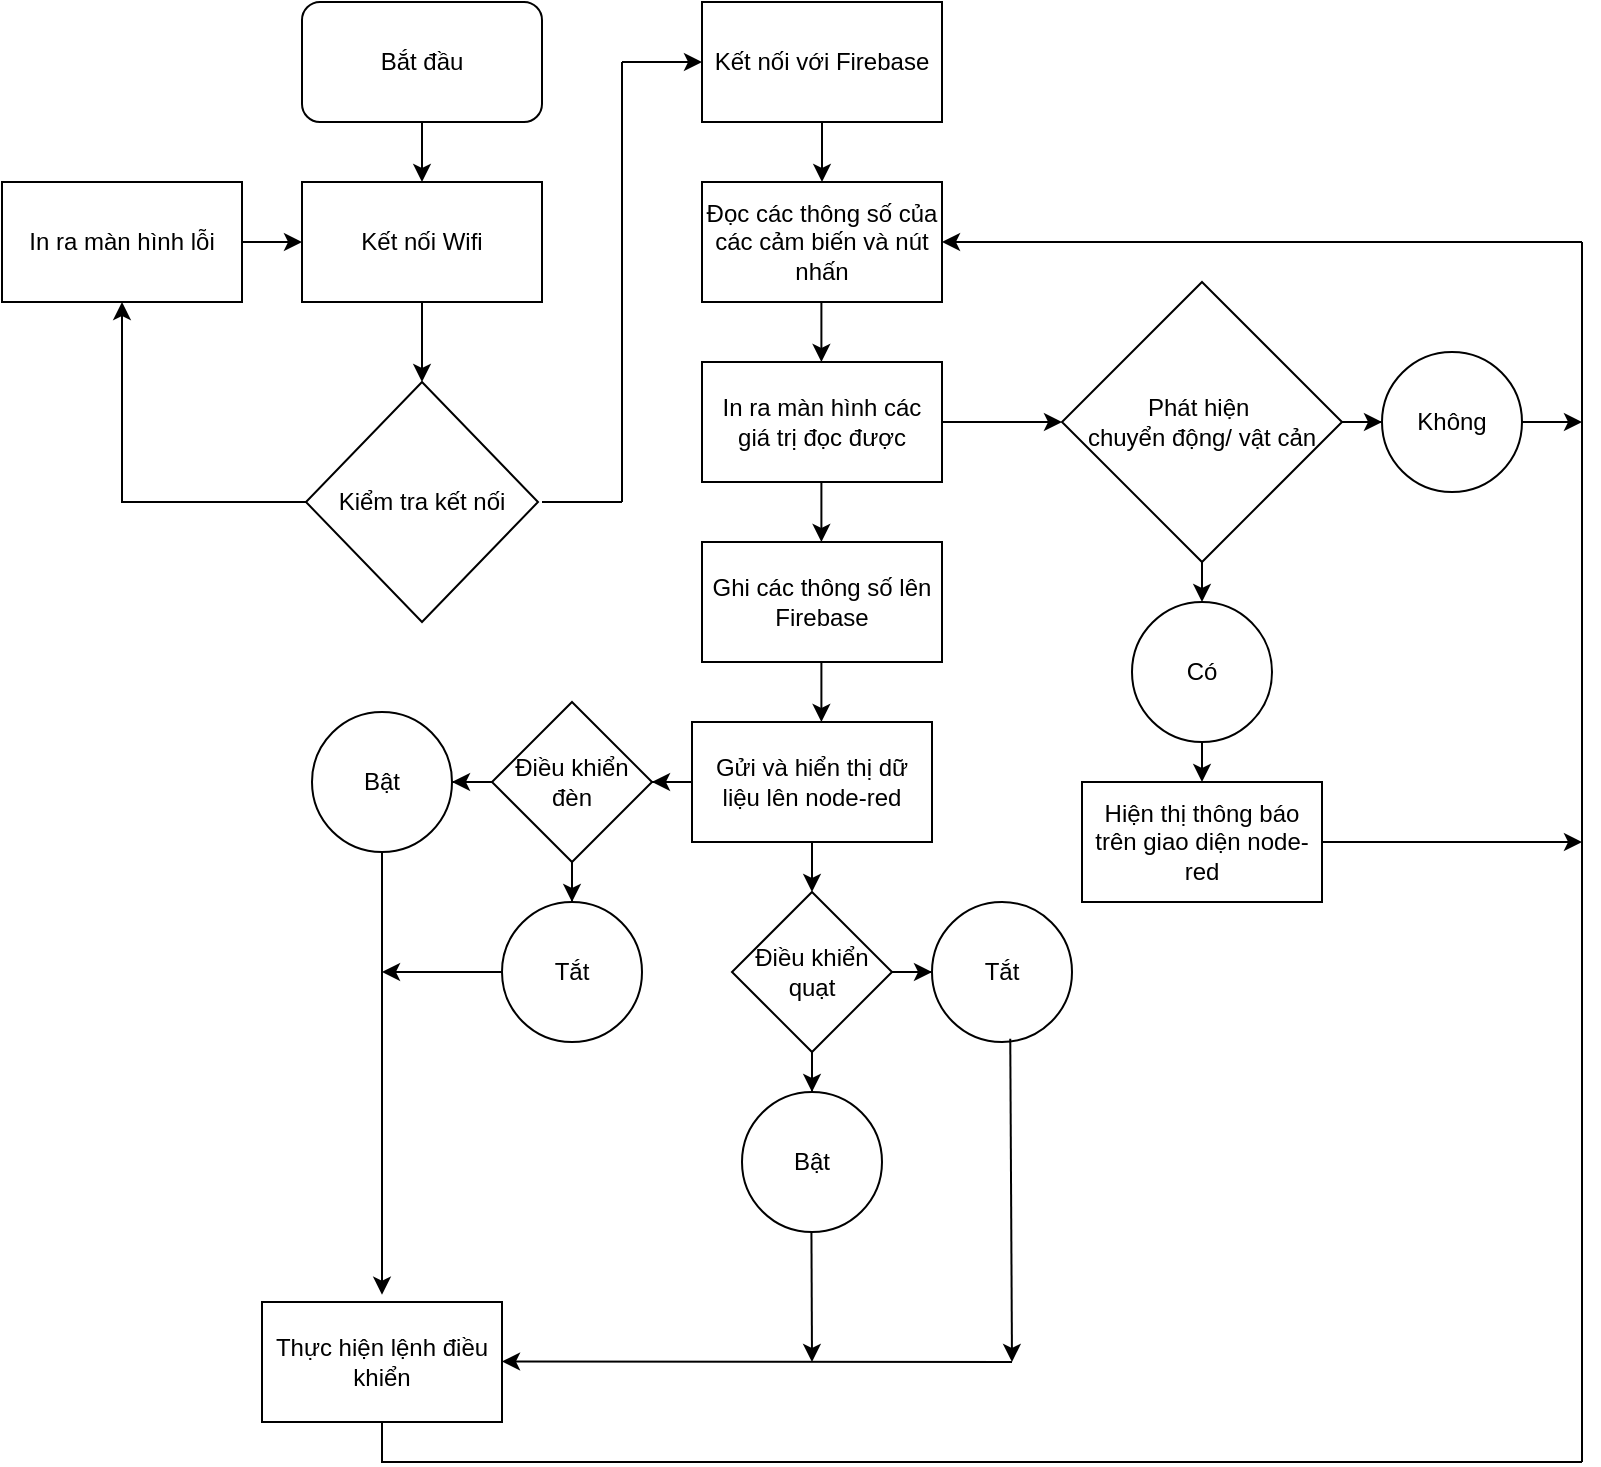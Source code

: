 <mxfile version="24.1.0" type="device">
  <diagram id="C5RBs43oDa-KdzZeNtuy" name="Page-1">
    <mxGraphModel dx="1715" dy="826" grid="1" gridSize="10" guides="1" tooltips="1" connect="1" arrows="1" fold="1" page="1" pageScale="1" pageWidth="827" pageHeight="1169" math="0" shadow="0">
      <root>
        <mxCell id="WIyWlLk6GJQsqaUBKTNV-0" />
        <mxCell id="WIyWlLk6GJQsqaUBKTNV-1" parent="WIyWlLk6GJQsqaUBKTNV-0" />
        <mxCell id="nlkBwpjgUUS3GjmWDhuW-20" value="" style="edgeStyle=orthogonalEdgeStyle;rounded=0;orthogonalLoop=1;jettySize=auto;html=1;" edge="1" parent="WIyWlLk6GJQsqaUBKTNV-1" source="nlkBwpjgUUS3GjmWDhuW-0" target="nlkBwpjgUUS3GjmWDhuW-1">
          <mxGeometry relative="1" as="geometry" />
        </mxCell>
        <mxCell id="nlkBwpjgUUS3GjmWDhuW-0" value="Bắt đầu" style="rounded=1;whiteSpace=wrap;html=1;" vertex="1" parent="WIyWlLk6GJQsqaUBKTNV-1">
          <mxGeometry x="160" y="40" width="120" height="60" as="geometry" />
        </mxCell>
        <mxCell id="nlkBwpjgUUS3GjmWDhuW-6" value="" style="edgeStyle=orthogonalEdgeStyle;rounded=0;orthogonalLoop=1;jettySize=auto;html=1;" edge="1" parent="WIyWlLk6GJQsqaUBKTNV-1" source="nlkBwpjgUUS3GjmWDhuW-1" target="nlkBwpjgUUS3GjmWDhuW-2">
          <mxGeometry relative="1" as="geometry" />
        </mxCell>
        <mxCell id="nlkBwpjgUUS3GjmWDhuW-1" value="Kết nối Wifi" style="rounded=0;whiteSpace=wrap;html=1;" vertex="1" parent="WIyWlLk6GJQsqaUBKTNV-1">
          <mxGeometry x="160" y="130" width="120" height="60" as="geometry" />
        </mxCell>
        <mxCell id="nlkBwpjgUUS3GjmWDhuW-8" style="edgeStyle=orthogonalEdgeStyle;rounded=0;orthogonalLoop=1;jettySize=auto;html=1;entryX=0.5;entryY=1;entryDx=0;entryDy=0;" edge="1" parent="WIyWlLk6GJQsqaUBKTNV-1" source="nlkBwpjgUUS3GjmWDhuW-2" target="nlkBwpjgUUS3GjmWDhuW-3">
          <mxGeometry relative="1" as="geometry" />
        </mxCell>
        <mxCell id="nlkBwpjgUUS3GjmWDhuW-2" value="Kiểm tra kết nối" style="rhombus;whiteSpace=wrap;html=1;" vertex="1" parent="WIyWlLk6GJQsqaUBKTNV-1">
          <mxGeometry x="162" y="230" width="116" height="120" as="geometry" />
        </mxCell>
        <mxCell id="nlkBwpjgUUS3GjmWDhuW-10" value="" style="edgeStyle=orthogonalEdgeStyle;rounded=0;orthogonalLoop=1;jettySize=auto;html=1;" edge="1" parent="WIyWlLk6GJQsqaUBKTNV-1" source="nlkBwpjgUUS3GjmWDhuW-3" target="nlkBwpjgUUS3GjmWDhuW-1">
          <mxGeometry relative="1" as="geometry" />
        </mxCell>
        <mxCell id="nlkBwpjgUUS3GjmWDhuW-3" value="In ra màn hình lỗi" style="rounded=0;whiteSpace=wrap;html=1;" vertex="1" parent="WIyWlLk6GJQsqaUBKTNV-1">
          <mxGeometry x="10" y="130" width="120" height="60" as="geometry" />
        </mxCell>
        <mxCell id="nlkBwpjgUUS3GjmWDhuW-4" value="Kết nối với Firebase" style="rounded=0;whiteSpace=wrap;html=1;" vertex="1" parent="WIyWlLk6GJQsqaUBKTNV-1">
          <mxGeometry x="360" y="40" width="120" height="60" as="geometry" />
        </mxCell>
        <mxCell id="nlkBwpjgUUS3GjmWDhuW-11" value="Đọc các thông số của các cảm biến và nút nhấn" style="rounded=0;whiteSpace=wrap;html=1;" vertex="1" parent="WIyWlLk6GJQsqaUBKTNV-1">
          <mxGeometry x="360" y="130" width="120" height="60" as="geometry" />
        </mxCell>
        <mxCell id="nlkBwpjgUUS3GjmWDhuW-73" value="" style="edgeStyle=orthogonalEdgeStyle;rounded=0;orthogonalLoop=1;jettySize=auto;html=1;" edge="1" parent="WIyWlLk6GJQsqaUBKTNV-1" source="nlkBwpjgUUS3GjmWDhuW-13" target="nlkBwpjgUUS3GjmWDhuW-72">
          <mxGeometry relative="1" as="geometry" />
        </mxCell>
        <mxCell id="nlkBwpjgUUS3GjmWDhuW-13" value="In ra màn hình các giá trị đọc được" style="rounded=0;whiteSpace=wrap;html=1;" vertex="1" parent="WIyWlLk6GJQsqaUBKTNV-1">
          <mxGeometry x="360" y="220" width="120" height="60" as="geometry" />
        </mxCell>
        <mxCell id="nlkBwpjgUUS3GjmWDhuW-14" value="Ghi các thông số lên Firebase" style="rounded=0;whiteSpace=wrap;html=1;" vertex="1" parent="WIyWlLk6GJQsqaUBKTNV-1">
          <mxGeometry x="360" y="310" width="120" height="60" as="geometry" />
        </mxCell>
        <mxCell id="nlkBwpjgUUS3GjmWDhuW-16" value="" style="endArrow=none;html=1;rounded=0;" edge="1" parent="WIyWlLk6GJQsqaUBKTNV-1">
          <mxGeometry width="50" height="50" relative="1" as="geometry">
            <mxPoint x="320" y="290" as="sourcePoint" />
            <mxPoint x="320" y="70" as="targetPoint" />
          </mxGeometry>
        </mxCell>
        <mxCell id="nlkBwpjgUUS3GjmWDhuW-18" value="" style="endArrow=none;html=1;rounded=0;" edge="1" parent="WIyWlLk6GJQsqaUBKTNV-1">
          <mxGeometry width="50" height="50" relative="1" as="geometry">
            <mxPoint x="280" y="290" as="sourcePoint" />
            <mxPoint x="320" y="290" as="targetPoint" />
          </mxGeometry>
        </mxCell>
        <mxCell id="nlkBwpjgUUS3GjmWDhuW-26" value="" style="endArrow=classic;html=1;rounded=0;entryX=0.5;entryY=0;entryDx=0;entryDy=0;" edge="1" parent="WIyWlLk6GJQsqaUBKTNV-1" target="nlkBwpjgUUS3GjmWDhuW-11">
          <mxGeometry width="50" height="50" relative="1" as="geometry">
            <mxPoint x="420" y="100" as="sourcePoint" />
            <mxPoint x="470" y="50" as="targetPoint" />
          </mxGeometry>
        </mxCell>
        <mxCell id="nlkBwpjgUUS3GjmWDhuW-31" value="" style="endArrow=classic;html=1;rounded=0;entryX=0.5;entryY=0;entryDx=0;entryDy=0;" edge="1" parent="WIyWlLk6GJQsqaUBKTNV-1">
          <mxGeometry width="50" height="50" relative="1" as="geometry">
            <mxPoint x="419.7" y="190" as="sourcePoint" />
            <mxPoint x="419.7" y="220" as="targetPoint" />
          </mxGeometry>
        </mxCell>
        <mxCell id="nlkBwpjgUUS3GjmWDhuW-32" value="" style="endArrow=classic;html=1;rounded=0;entryX=0.5;entryY=0;entryDx=0;entryDy=0;" edge="1" parent="WIyWlLk6GJQsqaUBKTNV-1">
          <mxGeometry width="50" height="50" relative="1" as="geometry">
            <mxPoint x="419.7" y="280" as="sourcePoint" />
            <mxPoint x="419.7" y="310" as="targetPoint" />
          </mxGeometry>
        </mxCell>
        <mxCell id="nlkBwpjgUUS3GjmWDhuW-37" value="" style="edgeStyle=orthogonalEdgeStyle;rounded=0;orthogonalLoop=1;jettySize=auto;html=1;" edge="1" parent="WIyWlLk6GJQsqaUBKTNV-1" source="nlkBwpjgUUS3GjmWDhuW-33" target="nlkBwpjgUUS3GjmWDhuW-35">
          <mxGeometry relative="1" as="geometry" />
        </mxCell>
        <mxCell id="nlkBwpjgUUS3GjmWDhuW-63" value="" style="edgeStyle=orthogonalEdgeStyle;rounded=0;orthogonalLoop=1;jettySize=auto;html=1;" edge="1" parent="WIyWlLk6GJQsqaUBKTNV-1" source="nlkBwpjgUUS3GjmWDhuW-33" target="nlkBwpjgUUS3GjmWDhuW-36">
          <mxGeometry relative="1" as="geometry" />
        </mxCell>
        <mxCell id="nlkBwpjgUUS3GjmWDhuW-33" value="Gửi và hiển thị dữ liệu lên node-red" style="rounded=0;whiteSpace=wrap;html=1;" vertex="1" parent="WIyWlLk6GJQsqaUBKTNV-1">
          <mxGeometry x="355" y="400" width="120" height="60" as="geometry" />
        </mxCell>
        <mxCell id="nlkBwpjgUUS3GjmWDhuW-34" value="" style="endArrow=classic;html=1;rounded=0;entryX=0.5;entryY=0;entryDx=0;entryDy=0;" edge="1" parent="WIyWlLk6GJQsqaUBKTNV-1">
          <mxGeometry width="50" height="50" relative="1" as="geometry">
            <mxPoint x="419.7" y="370" as="sourcePoint" />
            <mxPoint x="419.7" y="400" as="targetPoint" />
          </mxGeometry>
        </mxCell>
        <mxCell id="nlkBwpjgUUS3GjmWDhuW-43" value="" style="edgeStyle=orthogonalEdgeStyle;rounded=0;orthogonalLoop=1;jettySize=auto;html=1;" edge="1" parent="WIyWlLk6GJQsqaUBKTNV-1" source="nlkBwpjgUUS3GjmWDhuW-35" target="nlkBwpjgUUS3GjmWDhuW-41">
          <mxGeometry relative="1" as="geometry" />
        </mxCell>
        <mxCell id="nlkBwpjgUUS3GjmWDhuW-46" value="" style="edgeStyle=orthogonalEdgeStyle;rounded=0;orthogonalLoop=1;jettySize=auto;html=1;" edge="1" parent="WIyWlLk6GJQsqaUBKTNV-1" source="nlkBwpjgUUS3GjmWDhuW-35" target="nlkBwpjgUUS3GjmWDhuW-39">
          <mxGeometry relative="1" as="geometry" />
        </mxCell>
        <mxCell id="nlkBwpjgUUS3GjmWDhuW-35" value="Điều khiển đèn" style="rhombus;whiteSpace=wrap;html=1;" vertex="1" parent="WIyWlLk6GJQsqaUBKTNV-1">
          <mxGeometry x="255" y="390" width="80" height="80" as="geometry" />
        </mxCell>
        <mxCell id="nlkBwpjgUUS3GjmWDhuW-67" value="" style="edgeStyle=orthogonalEdgeStyle;rounded=0;orthogonalLoop=1;jettySize=auto;html=1;" edge="1" parent="WIyWlLk6GJQsqaUBKTNV-1" source="nlkBwpjgUUS3GjmWDhuW-36" target="nlkBwpjgUUS3GjmWDhuW-42">
          <mxGeometry relative="1" as="geometry" />
        </mxCell>
        <mxCell id="nlkBwpjgUUS3GjmWDhuW-71" value="" style="edgeStyle=orthogonalEdgeStyle;rounded=0;orthogonalLoop=1;jettySize=auto;html=1;" edge="1" parent="WIyWlLk6GJQsqaUBKTNV-1" source="nlkBwpjgUUS3GjmWDhuW-36" target="nlkBwpjgUUS3GjmWDhuW-40">
          <mxGeometry relative="1" as="geometry" />
        </mxCell>
        <mxCell id="nlkBwpjgUUS3GjmWDhuW-36" value="Điều khiển quạt" style="rhombus;whiteSpace=wrap;html=1;" vertex="1" parent="WIyWlLk6GJQsqaUBKTNV-1">
          <mxGeometry x="375" y="485" width="80" height="80" as="geometry" />
        </mxCell>
        <mxCell id="nlkBwpjgUUS3GjmWDhuW-39" value="Tắt" style="ellipse;whiteSpace=wrap;html=1;aspect=fixed;" vertex="1" parent="WIyWlLk6GJQsqaUBKTNV-1">
          <mxGeometry x="260" y="490" width="70" height="70" as="geometry" />
        </mxCell>
        <mxCell id="nlkBwpjgUUS3GjmWDhuW-40" value="Tắt" style="ellipse;whiteSpace=wrap;html=1;aspect=fixed;" vertex="1" parent="WIyWlLk6GJQsqaUBKTNV-1">
          <mxGeometry x="475" y="490" width="70" height="70" as="geometry" />
        </mxCell>
        <mxCell id="nlkBwpjgUUS3GjmWDhuW-41" value="Bật" style="ellipse;whiteSpace=wrap;html=1;aspect=fixed;" vertex="1" parent="WIyWlLk6GJQsqaUBKTNV-1">
          <mxGeometry x="165" y="395" width="70" height="70" as="geometry" />
        </mxCell>
        <mxCell id="nlkBwpjgUUS3GjmWDhuW-42" value="Bật" style="ellipse;whiteSpace=wrap;html=1;aspect=fixed;" vertex="1" parent="WIyWlLk6GJQsqaUBKTNV-1">
          <mxGeometry x="380" y="585" width="70" height="70" as="geometry" />
        </mxCell>
        <mxCell id="nlkBwpjgUUS3GjmWDhuW-48" value="Thực hiện lệnh điều khiển" style="rounded=0;whiteSpace=wrap;html=1;" vertex="1" parent="WIyWlLk6GJQsqaUBKTNV-1">
          <mxGeometry x="140" y="690" width="120" height="60" as="geometry" />
        </mxCell>
        <mxCell id="nlkBwpjgUUS3GjmWDhuW-64" value="" style="endArrow=classic;html=1;rounded=0;exitX=0.5;exitY=1;exitDx=0;exitDy=0;entryX=0.5;entryY=-0.061;entryDx=0;entryDy=0;entryPerimeter=0;" edge="1" parent="WIyWlLk6GJQsqaUBKTNV-1" source="nlkBwpjgUUS3GjmWDhuW-41" target="nlkBwpjgUUS3GjmWDhuW-48">
          <mxGeometry width="50" height="50" relative="1" as="geometry">
            <mxPoint x="155" y="470" as="sourcePoint" />
            <mxPoint x="177" y="525" as="targetPoint" />
          </mxGeometry>
        </mxCell>
        <mxCell id="nlkBwpjgUUS3GjmWDhuW-65" value="" style="endArrow=classic;html=1;rounded=0;exitX=0;exitY=0.5;exitDx=0;exitDy=0;" edge="1" parent="WIyWlLk6GJQsqaUBKTNV-1" source="nlkBwpjgUUS3GjmWDhuW-39">
          <mxGeometry width="50" height="50" relative="1" as="geometry">
            <mxPoint x="162" y="585" as="sourcePoint" />
            <mxPoint x="200" y="525" as="targetPoint" />
          </mxGeometry>
        </mxCell>
        <mxCell id="nlkBwpjgUUS3GjmWDhuW-66" value="" style="endArrow=classic;html=1;rounded=0;" edge="1" parent="WIyWlLk6GJQsqaUBKTNV-1">
          <mxGeometry width="50" height="50" relative="1" as="geometry">
            <mxPoint x="414.72" y="655" as="sourcePoint" />
            <mxPoint x="415" y="720" as="targetPoint" />
          </mxGeometry>
        </mxCell>
        <mxCell id="nlkBwpjgUUS3GjmWDhuW-68" value="" style="endArrow=classic;html=1;rounded=0;" edge="1" parent="WIyWlLk6GJQsqaUBKTNV-1">
          <mxGeometry width="50" height="50" relative="1" as="geometry">
            <mxPoint x="515" y="720" as="sourcePoint" />
            <mxPoint x="260" y="719.72" as="targetPoint" />
          </mxGeometry>
        </mxCell>
        <mxCell id="nlkBwpjgUUS3GjmWDhuW-70" value="" style="endArrow=classic;html=1;rounded=0;exitX=0.559;exitY=0.976;exitDx=0;exitDy=0;exitPerimeter=0;" edge="1" parent="WIyWlLk6GJQsqaUBKTNV-1" source="nlkBwpjgUUS3GjmWDhuW-40">
          <mxGeometry width="50" height="50" relative="1" as="geometry">
            <mxPoint x="515" y="670" as="sourcePoint" />
            <mxPoint x="515" y="720" as="targetPoint" />
          </mxGeometry>
        </mxCell>
        <mxCell id="nlkBwpjgUUS3GjmWDhuW-86" value="" style="edgeStyle=orthogonalEdgeStyle;rounded=0;orthogonalLoop=1;jettySize=auto;html=1;" edge="1" parent="WIyWlLk6GJQsqaUBKTNV-1" source="nlkBwpjgUUS3GjmWDhuW-72" target="nlkBwpjgUUS3GjmWDhuW-77">
          <mxGeometry relative="1" as="geometry" />
        </mxCell>
        <mxCell id="nlkBwpjgUUS3GjmWDhuW-72" value="Phát hiện&amp;nbsp;&lt;div&gt;chuyển động/ vật cản&lt;/div&gt;" style="rhombus;whiteSpace=wrap;html=1;" vertex="1" parent="WIyWlLk6GJQsqaUBKTNV-1">
          <mxGeometry x="540" y="180" width="140" height="140" as="geometry" />
        </mxCell>
        <mxCell id="nlkBwpjgUUS3GjmWDhuW-75" value="" style="endArrow=classic;html=1;rounded=0;entryX=0;entryY=0.5;entryDx=0;entryDy=0;" edge="1" parent="WIyWlLk6GJQsqaUBKTNV-1" target="nlkBwpjgUUS3GjmWDhuW-4">
          <mxGeometry width="50" height="50" relative="1" as="geometry">
            <mxPoint x="320" y="70" as="sourcePoint" />
            <mxPoint x="420" y="50" as="targetPoint" />
          </mxGeometry>
        </mxCell>
        <mxCell id="nlkBwpjgUUS3GjmWDhuW-76" value="Có" style="ellipse;whiteSpace=wrap;html=1;aspect=fixed;" vertex="1" parent="WIyWlLk6GJQsqaUBKTNV-1">
          <mxGeometry x="575" y="340" width="70" height="70" as="geometry" />
        </mxCell>
        <mxCell id="nlkBwpjgUUS3GjmWDhuW-77" value="Không" style="ellipse;whiteSpace=wrap;html=1;aspect=fixed;" vertex="1" parent="WIyWlLk6GJQsqaUBKTNV-1">
          <mxGeometry x="700" y="215" width="70" height="70" as="geometry" />
        </mxCell>
        <mxCell id="nlkBwpjgUUS3GjmWDhuW-84" value="" style="endArrow=none;html=1;rounded=0;exitX=0.5;exitY=1;exitDx=0;exitDy=0;" edge="1" parent="WIyWlLk6GJQsqaUBKTNV-1" source="nlkBwpjgUUS3GjmWDhuW-48">
          <mxGeometry width="50" height="50" relative="1" as="geometry">
            <mxPoint x="300" y="810" as="sourcePoint" />
            <mxPoint x="800" y="770" as="targetPoint" />
            <Array as="points">
              <mxPoint x="200" y="770" />
            </Array>
          </mxGeometry>
        </mxCell>
        <mxCell id="nlkBwpjgUUS3GjmWDhuW-85" value="" style="endArrow=none;html=1;rounded=0;" edge="1" parent="WIyWlLk6GJQsqaUBKTNV-1">
          <mxGeometry width="50" height="50" relative="1" as="geometry">
            <mxPoint x="800" y="770" as="sourcePoint" />
            <mxPoint x="800" y="160" as="targetPoint" />
          </mxGeometry>
        </mxCell>
        <mxCell id="nlkBwpjgUUS3GjmWDhuW-87" value="" style="endArrow=classic;html=1;rounded=0;exitX=1;exitY=0.5;exitDx=0;exitDy=0;" edge="1" parent="WIyWlLk6GJQsqaUBKTNV-1" source="nlkBwpjgUUS3GjmWDhuW-77">
          <mxGeometry width="50" height="50" relative="1" as="geometry">
            <mxPoint x="280" y="380" as="sourcePoint" />
            <mxPoint x="800" y="250" as="targetPoint" />
          </mxGeometry>
        </mxCell>
        <mxCell id="nlkBwpjgUUS3GjmWDhuW-88" value="" style="endArrow=classic;html=1;rounded=0;entryX=1;entryY=0.5;entryDx=0;entryDy=0;" edge="1" parent="WIyWlLk6GJQsqaUBKTNV-1" target="nlkBwpjgUUS3GjmWDhuW-11">
          <mxGeometry width="50" height="50" relative="1" as="geometry">
            <mxPoint x="800" y="160" as="sourcePoint" />
            <mxPoint x="330" y="330" as="targetPoint" />
          </mxGeometry>
        </mxCell>
        <mxCell id="nlkBwpjgUUS3GjmWDhuW-89" value="Hiện thị thông báo trên giao diện node-red" style="rounded=0;whiteSpace=wrap;html=1;" vertex="1" parent="WIyWlLk6GJQsqaUBKTNV-1">
          <mxGeometry x="550" y="430" width="120" height="60" as="geometry" />
        </mxCell>
        <mxCell id="nlkBwpjgUUS3GjmWDhuW-91" value="" style="endArrow=classic;html=1;rounded=0;exitX=0.5;exitY=1;exitDx=0;exitDy=0;entryX=0.5;entryY=0;entryDx=0;entryDy=0;" edge="1" parent="WIyWlLk6GJQsqaUBKTNV-1" source="nlkBwpjgUUS3GjmWDhuW-72" target="nlkBwpjgUUS3GjmWDhuW-76">
          <mxGeometry width="50" height="50" relative="1" as="geometry">
            <mxPoint x="280" y="470" as="sourcePoint" />
            <mxPoint x="330" y="420" as="targetPoint" />
          </mxGeometry>
        </mxCell>
        <mxCell id="nlkBwpjgUUS3GjmWDhuW-92" value="" style="endArrow=classic;html=1;rounded=0;entryX=0.5;entryY=0;entryDx=0;entryDy=0;exitX=0.5;exitY=1;exitDx=0;exitDy=0;" edge="1" parent="WIyWlLk6GJQsqaUBKTNV-1" source="nlkBwpjgUUS3GjmWDhuW-76" target="nlkBwpjgUUS3GjmWDhuW-89">
          <mxGeometry width="50" height="50" relative="1" as="geometry">
            <mxPoint x="280" y="470" as="sourcePoint" />
            <mxPoint x="330" y="420" as="targetPoint" />
          </mxGeometry>
        </mxCell>
        <mxCell id="nlkBwpjgUUS3GjmWDhuW-93" value="" style="endArrow=classic;html=1;rounded=0;exitX=1;exitY=0.5;exitDx=0;exitDy=0;" edge="1" parent="WIyWlLk6GJQsqaUBKTNV-1" source="nlkBwpjgUUS3GjmWDhuW-89">
          <mxGeometry width="50" height="50" relative="1" as="geometry">
            <mxPoint x="680" y="455" as="sourcePoint" />
            <mxPoint x="800" y="460" as="targetPoint" />
          </mxGeometry>
        </mxCell>
      </root>
    </mxGraphModel>
  </diagram>
</mxfile>
